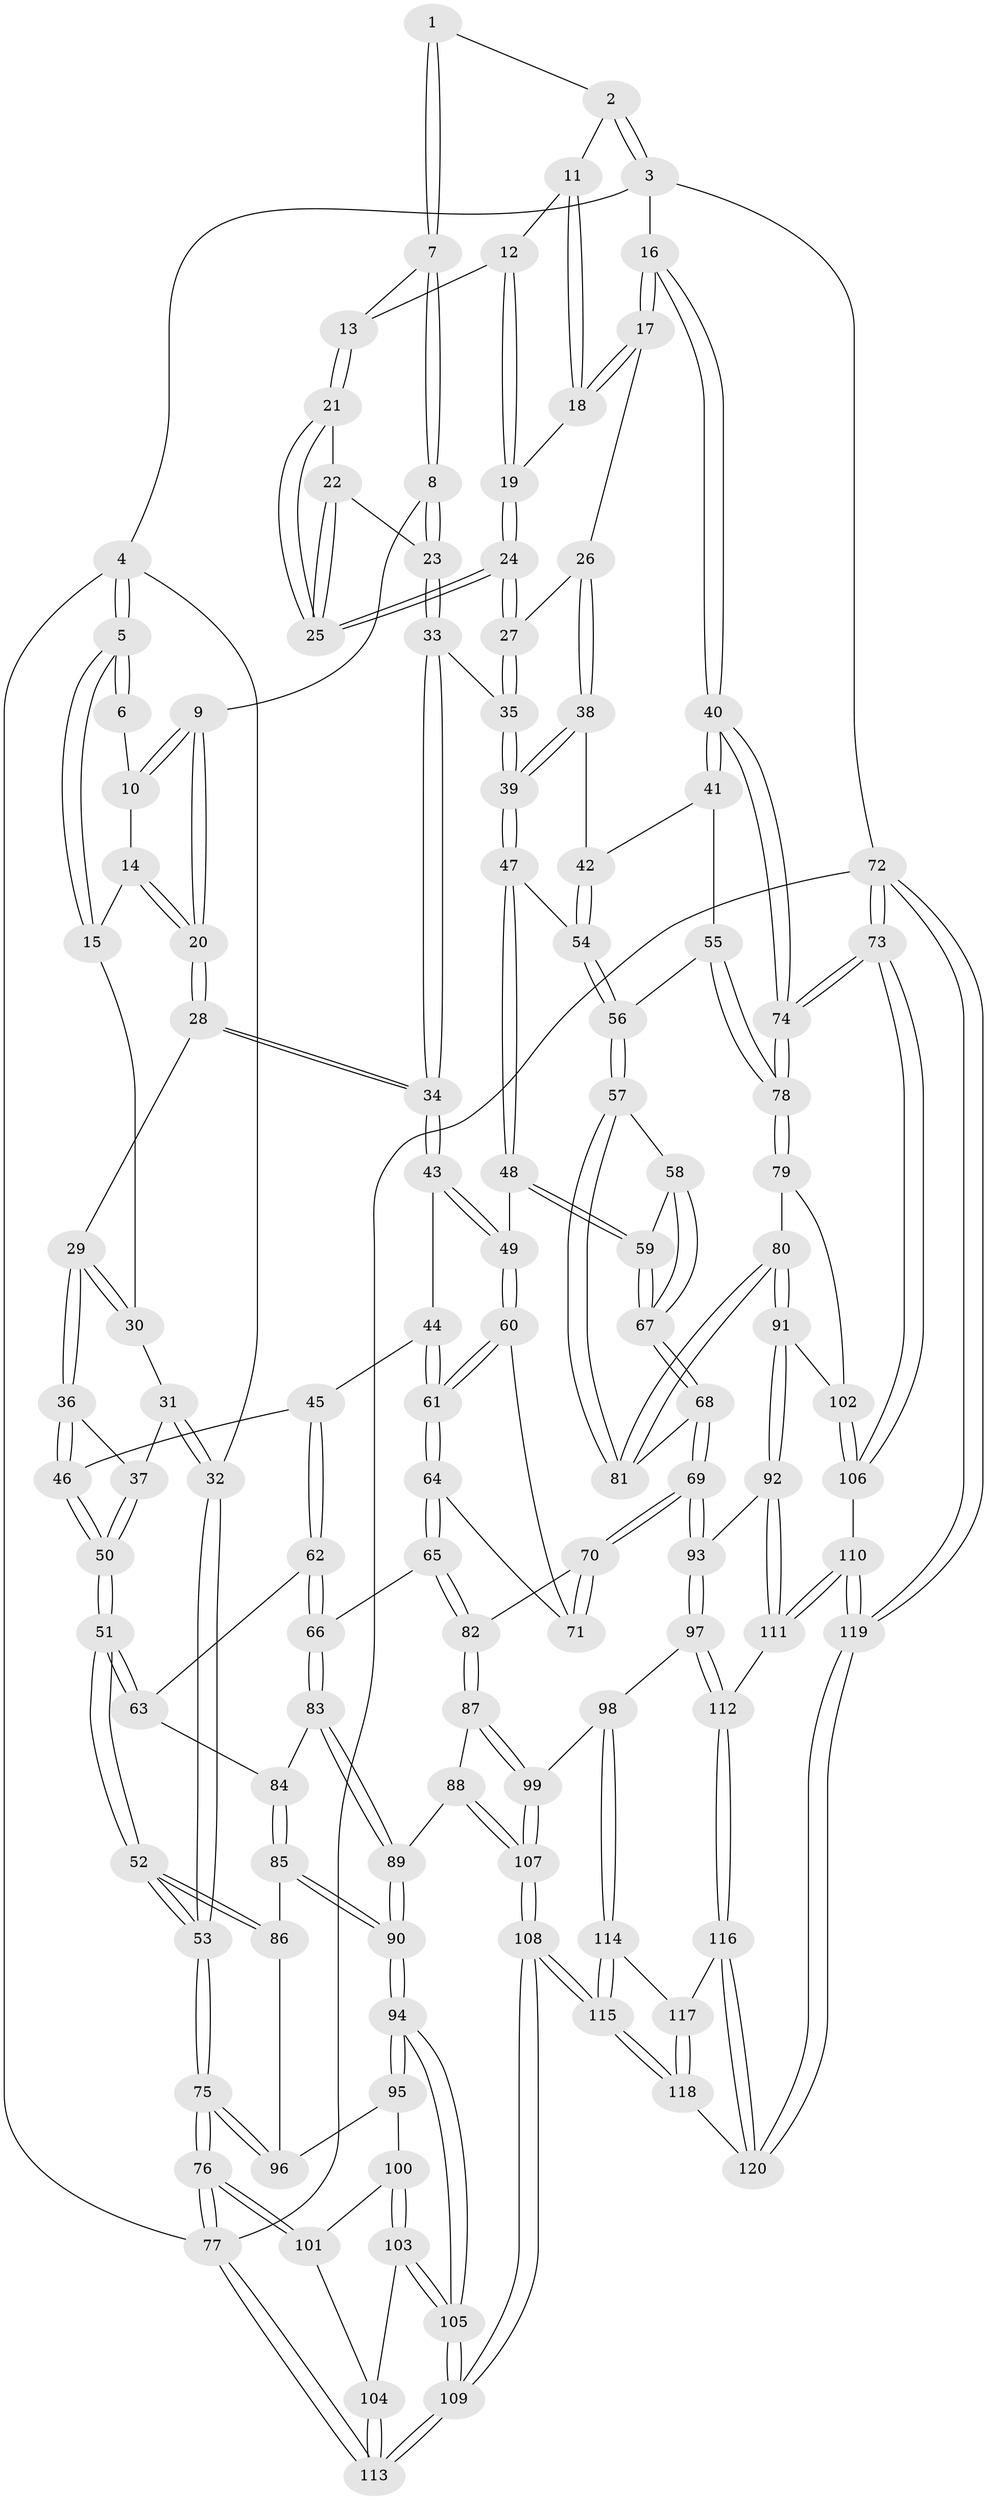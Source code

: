 // Generated by graph-tools (version 1.1) at 2025/51/03/09/25 03:51:04]
// undirected, 120 vertices, 297 edges
graph export_dot {
graph [start="1"]
  node [color=gray90,style=filled];
  1 [pos="+0.6720988131738571+0"];
  2 [pos="+0.7749261365073973+0"];
  3 [pos="+1+0"];
  4 [pos="+0+0"];
  5 [pos="+0+0"];
  6 [pos="+0.3395023931857259+0"];
  7 [pos="+0.6266273177240587+0"];
  8 [pos="+0.5265657213576721+0.14258841467482347"];
  9 [pos="+0.520005013447798+0.14209385394532334"];
  10 [pos="+0.37586903614209827+0"];
  11 [pos="+0.7637668770505717+0.07313547814377293"];
  12 [pos="+0.7285379508431393+0.11814034984905039"];
  13 [pos="+0.6976438453340567+0.12680788442614735"];
  14 [pos="+0.34278462930191783+0.10061641152647781"];
  15 [pos="+0.10568187199585485+0.02863516908482961"];
  16 [pos="+1+0"];
  17 [pos="+1+0.08573415081071316"];
  18 [pos="+0.8156071990730828+0.1432060979848816"];
  19 [pos="+0.8019967693902323+0.15222817150245363"];
  20 [pos="+0.3268224197709424+0.23762341101347403"];
  21 [pos="+0.6964040064451524+0.132206991393861"];
  22 [pos="+0.6217283436575151+0.16957448718742835"];
  23 [pos="+0.556535566405155+0.18154809357813506"];
  24 [pos="+0.7412496084270709+0.24243177607812172"];
  25 [pos="+0.7284664149992958+0.2207880249082754"];
  26 [pos="+0.9091603601501291+0.27757859330409584"];
  27 [pos="+0.7411432415710445+0.2561928235895036"];
  28 [pos="+0.32471058096610383+0.24029814627472"];
  29 [pos="+0.28148756478154113+0.24540268442621907"];
  30 [pos="+0.15875026173739049+0.12182247919861054"];
  31 [pos="+0.06755799477860747+0.2792855965832044"];
  32 [pos="+0+0"];
  33 [pos="+0.5760488390839203+0.2505360164599385"];
  34 [pos="+0.47134004858225276+0.4105324410379071"];
  35 [pos="+0.7090840863758361+0.2945196150042009"];
  36 [pos="+0.2573585262622388+0.27406548786692686"];
  37 [pos="+0.10152343527930026+0.3464214325786099"];
  38 [pos="+0.9055102699036257+0.3028425755387497"];
  39 [pos="+0.712515837029009+0.36315021335322345"];
  40 [pos="+1+0.5053967445523464"];
  41 [pos="+0.9761732402061742+0.4385902402790793"];
  42 [pos="+0.8992592701391138+0.36425218340444215"];
  43 [pos="+0.4715991964223495+0.4118689183774619"];
  44 [pos="+0.379161300399518+0.46478634860863377"];
  45 [pos="+0.31403903206416506+0.4891762784232802"];
  46 [pos="+0.2559724879830106+0.43433464641027986"];
  47 [pos="+0.7128711243426696+0.4017647104212294"];
  48 [pos="+0.5659581033306502+0.45331194374802525"];
  49 [pos="+0.5003708681562279+0.43934610417352693"];
  50 [pos="+0.03878740300991406+0.48296544539307235"];
  51 [pos="+0.001566419903417604+0.5263523657404268"];
  52 [pos="+0+0.5621242563008986"];
  53 [pos="+0+0.572214091538811"];
  54 [pos="+0.7741745336047652+0.44927940331698024"];
  55 [pos="+0.8466613876455891+0.5482159420254786"];
  56 [pos="+0.7959252956043227+0.5312439364127055"];
  57 [pos="+0.774088183907114+0.555904885215965"];
  58 [pos="+0.6874753483629067+0.5543352953039682"];
  59 [pos="+0.61206408143802+0.5348571339575086"];
  60 [pos="+0.49408114618656496+0.4862730859703839"];
  61 [pos="+0.3944141097259068+0.602688730973307"];
  62 [pos="+0.29639104021107376+0.5300008151255319"];
  63 [pos="+0.023429411512765497+0.5360883610355589"];
  64 [pos="+0.391739051767177+0.6093766964908518"];
  65 [pos="+0.36202639490279503+0.6477863923514947"];
  66 [pos="+0.3045830870572059+0.6531096573039519"];
  67 [pos="+0.6025510821829101+0.6828800707014383"];
  68 [pos="+0.6024939935499629+0.6832529809067486"];
  69 [pos="+0.5778571432588518+0.7084088039586303"];
  70 [pos="+0.5347078004269252+0.6978141107954624"];
  71 [pos="+0.500713207737799+0.5879517500864805"];
  72 [pos="+1+1"];
  73 [pos="+1+0.8443401630851116"];
  74 [pos="+1+0.7588092973866377"];
  75 [pos="+0+0.5987488796717818"];
  76 [pos="+0+0.786827455627574"];
  77 [pos="+0+1"];
  78 [pos="+1+0.710228795577081"];
  79 [pos="+0.9232107695783868+0.7275254501570553"];
  80 [pos="+0.7986832468267878+0.7355079420940808"];
  81 [pos="+0.7428724797599472+0.6432177361229019"];
  82 [pos="+0.49616297922200514+0.7089567381010323"];
  83 [pos="+0.3026877068312323+0.6550599848874074"];
  84 [pos="+0.14801056665372836+0.622811542498071"];
  85 [pos="+0.1673205202181935+0.7580316118767757"];
  86 [pos="+0.12282651089956528+0.7549586333307436"];
  87 [pos="+0.44557878852130767+0.776072273359764"];
  88 [pos="+0.3637155931999742+0.8110499532969385"];
  89 [pos="+0.28440844221751044+0.7710707067827647"];
  90 [pos="+0.22979133430978851+0.8080614421700861"];
  91 [pos="+0.7430993375824219+0.8111432847680611"];
  92 [pos="+0.7369121692152011+0.8149002704789376"];
  93 [pos="+0.6292743094850822+0.8193775050986426"];
  94 [pos="+0.2080793536156121+0.8608806945675872"];
  95 [pos="+0.08224619711373228+0.8098074257673267"];
  96 [pos="+0.08095079137406515+0.803314110027273"];
  97 [pos="+0.6193719149245701+0.8421625512360158"];
  98 [pos="+0.5663099468440512+0.8855694600845619"];
  99 [pos="+0.49392691848467457+0.8817846071207116"];
  100 [pos="+0.06179878783704499+0.8468711325218872"];
  101 [pos="+0.03819180215809499+0.8486414962660889"];
  102 [pos="+0.8269354352937937+0.851655623467544"];
  103 [pos="+0.08674818540873624+0.8783890538279058"];
  104 [pos="+0.0420102783548304+0.9221869941796675"];
  105 [pos="+0.20025864225998133+0.9079638923563723"];
  106 [pos="+0.8877080499147795+0.9124599830116712"];
  107 [pos="+0.39733014209251466+0.9366662053382186"];
  108 [pos="+0.28544708177115163+1"];
  109 [pos="+0.2517849941568043+1"];
  110 [pos="+0.816018394722118+0.9637983869556661"];
  111 [pos="+0.7745279510499803+0.9371972648389941"];
  112 [pos="+0.6828209455412854+0.9618516713846766"];
  113 [pos="+0+1"];
  114 [pos="+0.5657409525253965+0.8905849689784122"];
  115 [pos="+0.2933477779080413+1"];
  116 [pos="+0.6561267855210856+1"];
  117 [pos="+0.5718177579634398+0.9478078049806214"];
  118 [pos="+0.37039600198082184+1"];
  119 [pos="+0.7934925892207685+1"];
  120 [pos="+0.666616892443605+1"];
  1 -- 2;
  1 -- 7;
  1 -- 7;
  2 -- 3;
  2 -- 3;
  2 -- 11;
  3 -- 4;
  3 -- 16;
  3 -- 72;
  4 -- 5;
  4 -- 5;
  4 -- 32;
  4 -- 77;
  5 -- 6;
  5 -- 6;
  5 -- 15;
  5 -- 15;
  6 -- 10;
  7 -- 8;
  7 -- 8;
  7 -- 13;
  8 -- 9;
  8 -- 23;
  8 -- 23;
  9 -- 10;
  9 -- 10;
  9 -- 20;
  9 -- 20;
  10 -- 14;
  11 -- 12;
  11 -- 18;
  11 -- 18;
  12 -- 13;
  12 -- 19;
  12 -- 19;
  13 -- 21;
  13 -- 21;
  14 -- 15;
  14 -- 20;
  14 -- 20;
  15 -- 30;
  16 -- 17;
  16 -- 17;
  16 -- 40;
  16 -- 40;
  17 -- 18;
  17 -- 18;
  17 -- 26;
  18 -- 19;
  19 -- 24;
  19 -- 24;
  20 -- 28;
  20 -- 28;
  21 -- 22;
  21 -- 25;
  21 -- 25;
  22 -- 23;
  22 -- 25;
  22 -- 25;
  23 -- 33;
  23 -- 33;
  24 -- 25;
  24 -- 25;
  24 -- 27;
  24 -- 27;
  26 -- 27;
  26 -- 38;
  26 -- 38;
  27 -- 35;
  27 -- 35;
  28 -- 29;
  28 -- 34;
  28 -- 34;
  29 -- 30;
  29 -- 30;
  29 -- 36;
  29 -- 36;
  30 -- 31;
  31 -- 32;
  31 -- 32;
  31 -- 37;
  32 -- 53;
  32 -- 53;
  33 -- 34;
  33 -- 34;
  33 -- 35;
  34 -- 43;
  34 -- 43;
  35 -- 39;
  35 -- 39;
  36 -- 37;
  36 -- 46;
  36 -- 46;
  37 -- 50;
  37 -- 50;
  38 -- 39;
  38 -- 39;
  38 -- 42;
  39 -- 47;
  39 -- 47;
  40 -- 41;
  40 -- 41;
  40 -- 74;
  40 -- 74;
  41 -- 42;
  41 -- 55;
  42 -- 54;
  42 -- 54;
  43 -- 44;
  43 -- 49;
  43 -- 49;
  44 -- 45;
  44 -- 61;
  44 -- 61;
  45 -- 46;
  45 -- 62;
  45 -- 62;
  46 -- 50;
  46 -- 50;
  47 -- 48;
  47 -- 48;
  47 -- 54;
  48 -- 49;
  48 -- 59;
  48 -- 59;
  49 -- 60;
  49 -- 60;
  50 -- 51;
  50 -- 51;
  51 -- 52;
  51 -- 52;
  51 -- 63;
  51 -- 63;
  52 -- 53;
  52 -- 53;
  52 -- 86;
  52 -- 86;
  53 -- 75;
  53 -- 75;
  54 -- 56;
  54 -- 56;
  55 -- 56;
  55 -- 78;
  55 -- 78;
  56 -- 57;
  56 -- 57;
  57 -- 58;
  57 -- 81;
  57 -- 81;
  58 -- 59;
  58 -- 67;
  58 -- 67;
  59 -- 67;
  59 -- 67;
  60 -- 61;
  60 -- 61;
  60 -- 71;
  61 -- 64;
  61 -- 64;
  62 -- 63;
  62 -- 66;
  62 -- 66;
  63 -- 84;
  64 -- 65;
  64 -- 65;
  64 -- 71;
  65 -- 66;
  65 -- 82;
  65 -- 82;
  66 -- 83;
  66 -- 83;
  67 -- 68;
  67 -- 68;
  68 -- 69;
  68 -- 69;
  68 -- 81;
  69 -- 70;
  69 -- 70;
  69 -- 93;
  69 -- 93;
  70 -- 71;
  70 -- 71;
  70 -- 82;
  72 -- 73;
  72 -- 73;
  72 -- 119;
  72 -- 119;
  72 -- 77;
  73 -- 74;
  73 -- 74;
  73 -- 106;
  73 -- 106;
  74 -- 78;
  74 -- 78;
  75 -- 76;
  75 -- 76;
  75 -- 96;
  75 -- 96;
  76 -- 77;
  76 -- 77;
  76 -- 101;
  76 -- 101;
  77 -- 113;
  77 -- 113;
  78 -- 79;
  78 -- 79;
  79 -- 80;
  79 -- 102;
  80 -- 81;
  80 -- 81;
  80 -- 91;
  80 -- 91;
  82 -- 87;
  82 -- 87;
  83 -- 84;
  83 -- 89;
  83 -- 89;
  84 -- 85;
  84 -- 85;
  85 -- 86;
  85 -- 90;
  85 -- 90;
  86 -- 96;
  87 -- 88;
  87 -- 99;
  87 -- 99;
  88 -- 89;
  88 -- 107;
  88 -- 107;
  89 -- 90;
  89 -- 90;
  90 -- 94;
  90 -- 94;
  91 -- 92;
  91 -- 92;
  91 -- 102;
  92 -- 93;
  92 -- 111;
  92 -- 111;
  93 -- 97;
  93 -- 97;
  94 -- 95;
  94 -- 95;
  94 -- 105;
  94 -- 105;
  95 -- 96;
  95 -- 100;
  97 -- 98;
  97 -- 112;
  97 -- 112;
  98 -- 99;
  98 -- 114;
  98 -- 114;
  99 -- 107;
  99 -- 107;
  100 -- 101;
  100 -- 103;
  100 -- 103;
  101 -- 104;
  102 -- 106;
  102 -- 106;
  103 -- 104;
  103 -- 105;
  103 -- 105;
  104 -- 113;
  104 -- 113;
  105 -- 109;
  105 -- 109;
  106 -- 110;
  107 -- 108;
  107 -- 108;
  108 -- 109;
  108 -- 109;
  108 -- 115;
  108 -- 115;
  109 -- 113;
  109 -- 113;
  110 -- 111;
  110 -- 111;
  110 -- 119;
  110 -- 119;
  111 -- 112;
  112 -- 116;
  112 -- 116;
  114 -- 115;
  114 -- 115;
  114 -- 117;
  115 -- 118;
  115 -- 118;
  116 -- 117;
  116 -- 120;
  116 -- 120;
  117 -- 118;
  117 -- 118;
  118 -- 120;
  119 -- 120;
  119 -- 120;
}
